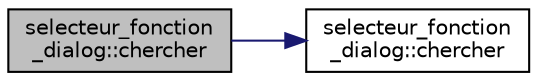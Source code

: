 digraph "selecteur_fonction_dialog::chercher"
{
  edge [fontname="Helvetica",fontsize="10",labelfontname="Helvetica",labelfontsize="10"];
  node [fontname="Helvetica",fontsize="10",shape=record];
  rankdir="LR";
  Node20 [label="selecteur_fonction\l_dialog::chercher",height=0.2,width=0.4,color="black", fillcolor="grey75", style="filled", fontcolor="black"];
  Node20 -> Node21 [color="midnightblue",fontsize="10",style="solid",fontname="Helvetica"];
  Node21 [label="selecteur_fonction\l_dialog::chercher",height=0.2,width=0.4,color="black", fillcolor="white", style="filled",URL="$classselecteur__fonction__dialog.html#ae8cbcccac4d3c20126c2d204a82fec42"];
}
